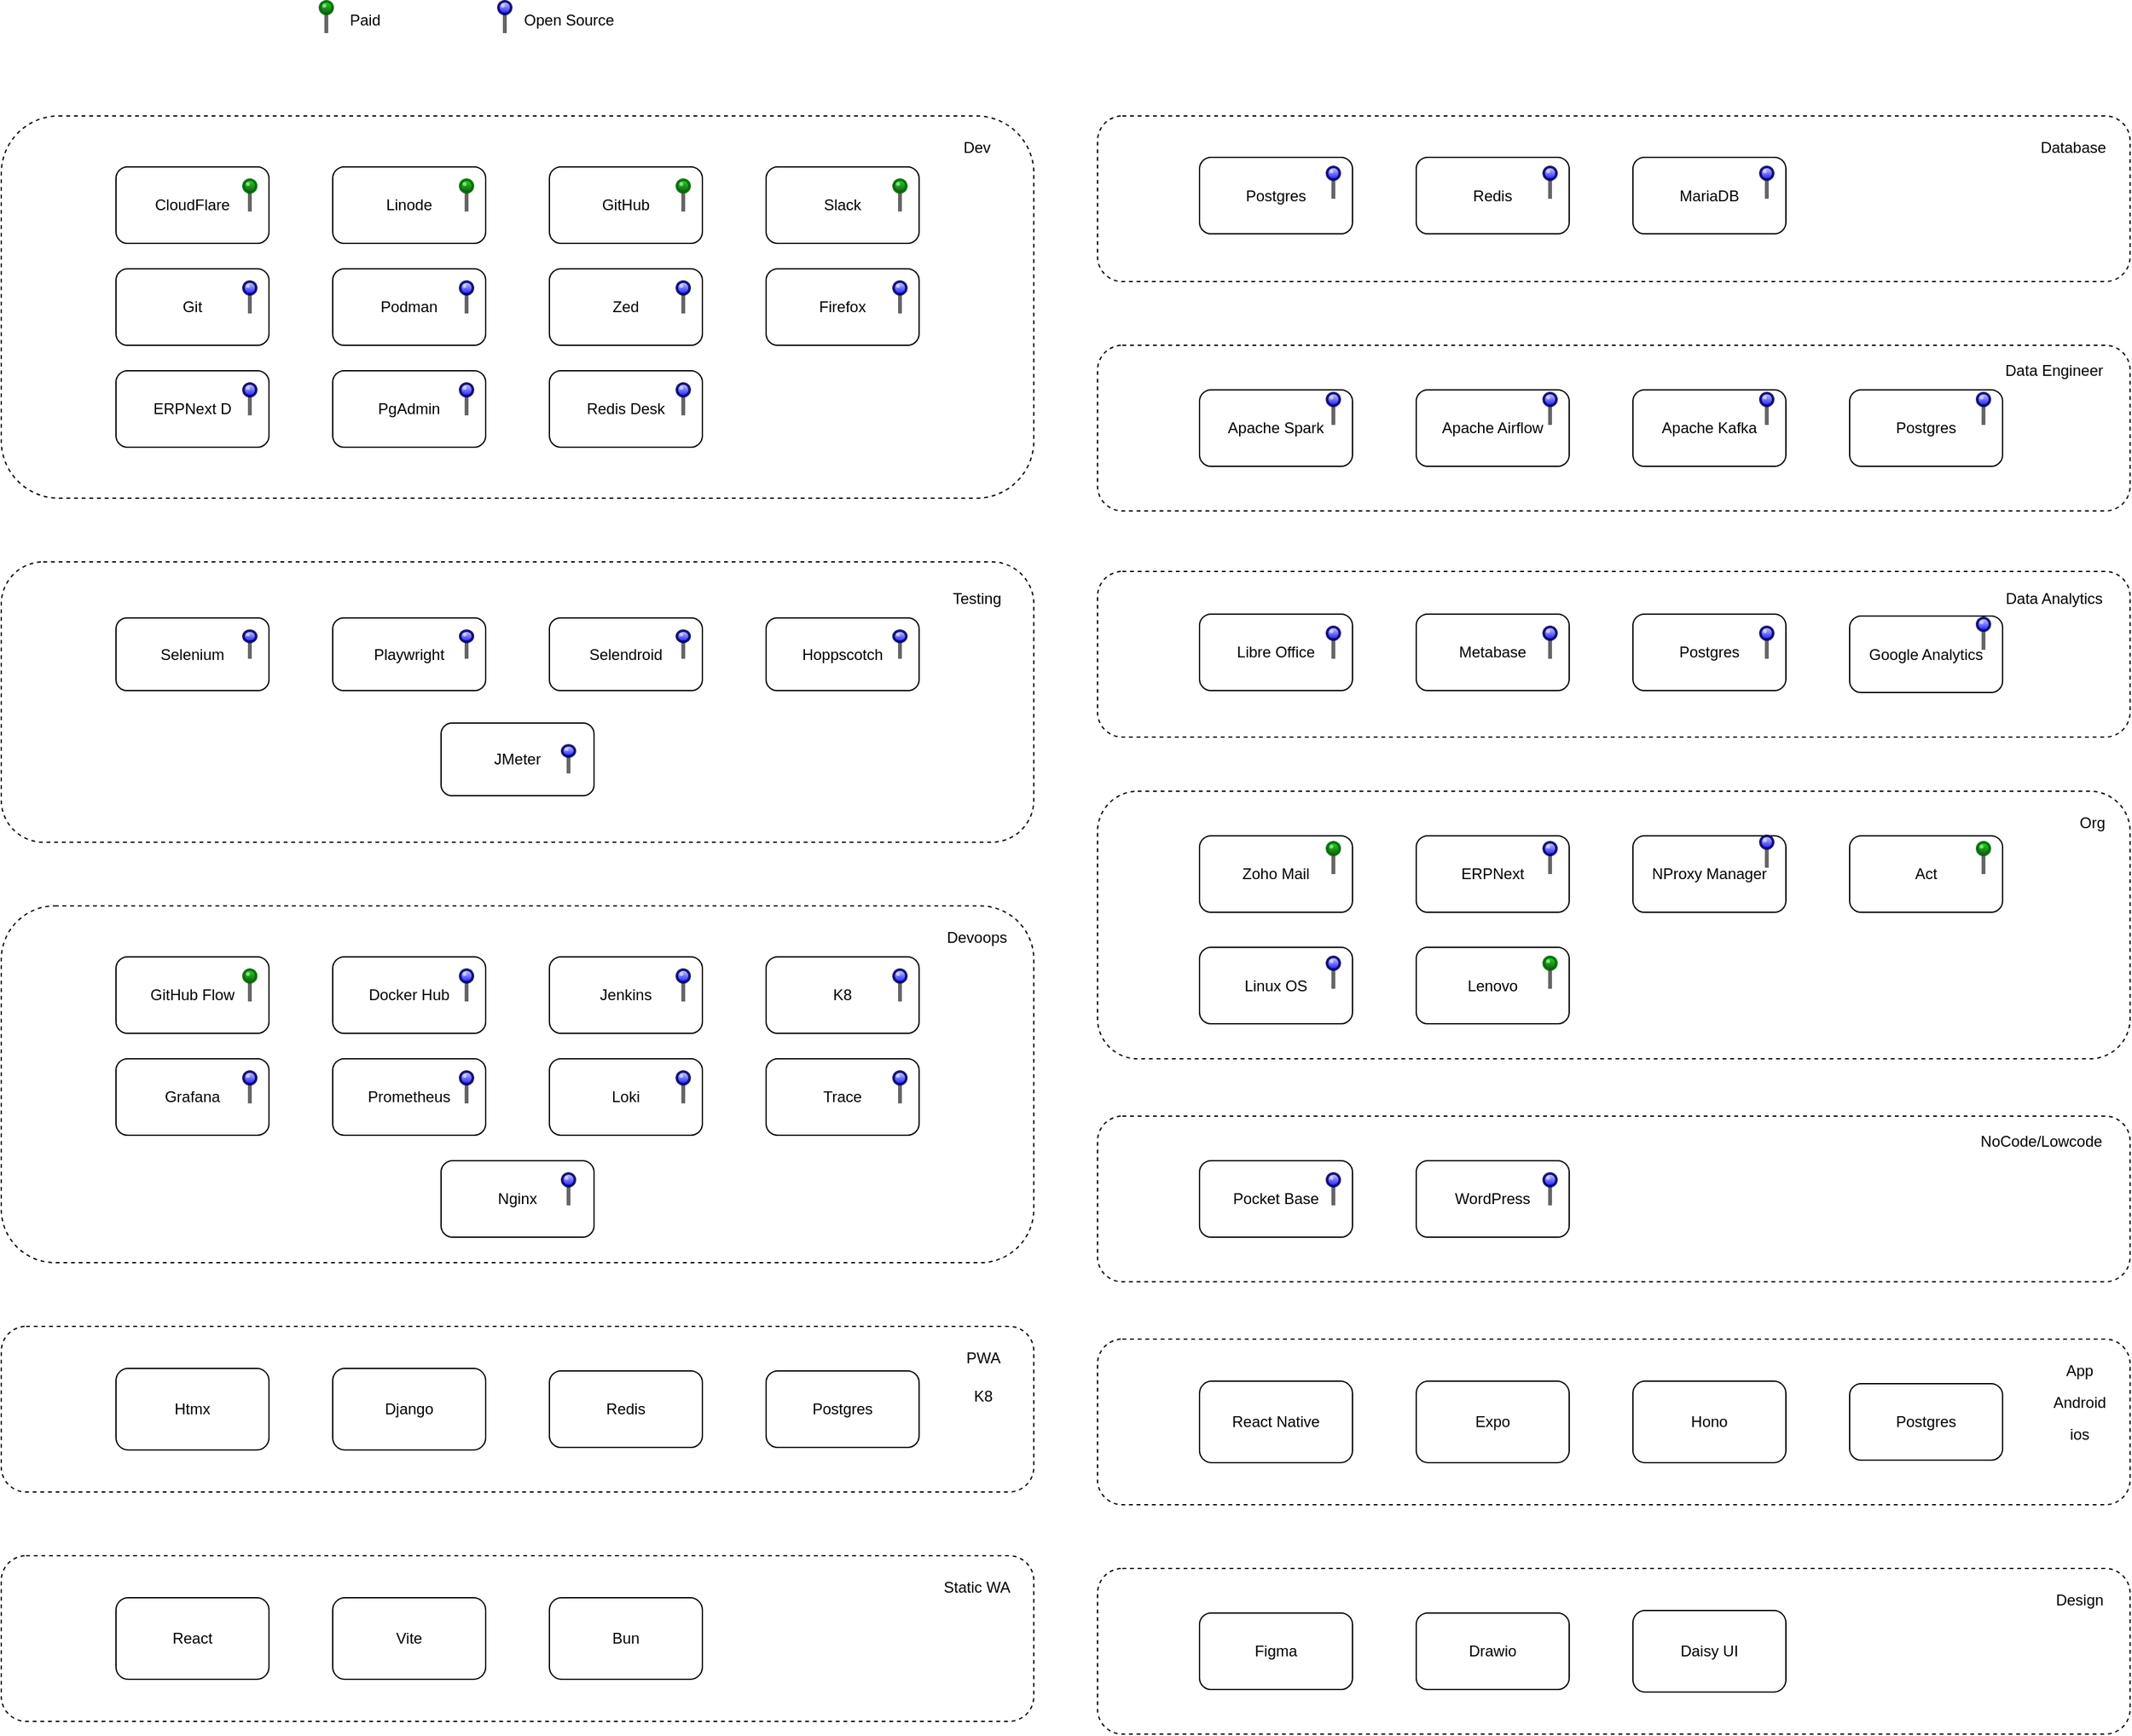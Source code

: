 <mxfile version="24.0.7" type="device">
  <diagram id="xrxOCPpEPxnPmJeXySPr" name="Page-1">
    <mxGraphModel dx="1681" dy="1218" grid="1" gridSize="10" guides="1" tooltips="1" connect="1" arrows="1" fold="1" page="0" pageScale="1" pageWidth="3300" pageHeight="4681" math="0" shadow="0">
      <root>
        <mxCell id="0" />
        <mxCell id="1" parent="0" />
        <mxCell id="DHivFzEzMEhU1bhJere9-14" value="" style="rounded=1;whiteSpace=wrap;html=1;dashed=1" parent="1" vertex="1">
          <mxGeometry x="160" y="-30" width="810" height="300" as="geometry" />
        </mxCell>
        <mxCell id="DHivFzEzMEhU1bhJere9-1" value="CloudFlare" style="rounded=1;whiteSpace=wrap;html=1;" parent="1" vertex="1">
          <mxGeometry x="250" y="10" width="120" height="60" as="geometry" />
        </mxCell>
        <mxCell id="DHivFzEzMEhU1bhJere9-2" value="Linode" style="rounded=1;whiteSpace=wrap;html=1;" parent="1" vertex="1">
          <mxGeometry x="420" y="10" width="120" height="60" as="geometry" />
        </mxCell>
        <mxCell id="DHivFzEzMEhU1bhJere9-3" value="GitHub" style="rounded=1;whiteSpace=wrap;html=1;" parent="1" vertex="1">
          <mxGeometry x="590" y="10" width="120" height="60" as="geometry" />
        </mxCell>
        <mxCell id="DHivFzEzMEhU1bhJere9-4" value="Slack" style="rounded=1;whiteSpace=wrap;html=1;" parent="1" vertex="1">
          <mxGeometry x="760" y="10" width="120" height="60" as="geometry" />
        </mxCell>
        <mxCell id="DHivFzEzMEhU1bhJere9-8" value="" style="verticalLabelPosition=top;shadow=0;dashed=0;align=center;html=1;verticalAlign=bottom;strokeWidth=1;shape=mxgraph.mockup.misc.pin;fillColor2=#00dd00;fillColor3=#004400;strokeColor=#006600;" parent="1" vertex="1">
          <mxGeometry x="350" y="20" width="10" height="25" as="geometry" />
        </mxCell>
        <mxCell id="DHivFzEzMEhU1bhJere9-11" value="" style="verticalLabelPosition=top;shadow=0;dashed=0;align=center;html=1;verticalAlign=bottom;strokeWidth=1;shape=mxgraph.mockup.misc.pin;fillColor2=#00dd00;fillColor3=#004400;strokeColor=#006600;" parent="1" vertex="1">
          <mxGeometry x="520" y="20" width="10" height="25" as="geometry" />
        </mxCell>
        <mxCell id="DHivFzEzMEhU1bhJere9-12" value="" style="verticalLabelPosition=top;shadow=0;dashed=0;align=center;html=1;verticalAlign=bottom;strokeWidth=1;shape=mxgraph.mockup.misc.pin;fillColor2=#00dd00;fillColor3=#004400;strokeColor=#006600;" parent="1" vertex="1">
          <mxGeometry x="690" y="20" width="10" height="25" as="geometry" />
        </mxCell>
        <mxCell id="DHivFzEzMEhU1bhJere9-13" value="" style="verticalLabelPosition=top;shadow=0;dashed=0;align=center;html=1;verticalAlign=bottom;strokeWidth=1;shape=mxgraph.mockup.misc.pin;fillColor2=#00dd00;fillColor3=#004400;strokeColor=#006600;" parent="1" vertex="1">
          <mxGeometry x="860" y="20" width="10" height="25" as="geometry" />
        </mxCell>
        <mxCell id="DHivFzEzMEhU1bhJere9-15" value="Dev" style="text;html=1;align=center;verticalAlign=middle;resizable=0;points=[];autosize=1;strokeColor=none;fillColor=none;" parent="1" vertex="1">
          <mxGeometry x="905" y="-20" width="40" height="30" as="geometry" />
        </mxCell>
        <mxCell id="DHivFzEzMEhU1bhJere9-17" value="" style="rounded=1;whiteSpace=wrap;html=1;dashed=1;fontStyle=1" parent="1" vertex="1">
          <mxGeometry x="160" y="320" width="810" height="220" as="geometry" />
        </mxCell>
        <mxCell id="DHivFzEzMEhU1bhJere9-18" value="Testing" style="text;html=1;align=center;verticalAlign=middle;resizable=0;points=[];autosize=1;strokeColor=none;fillColor=none;" parent="1" vertex="1">
          <mxGeometry x="895" y="334" width="60" height="30" as="geometry" />
        </mxCell>
        <mxCell id="DHivFzEzMEhU1bhJere9-19" value="Selenium" style="rounded=1;whiteSpace=wrap;html=1;" parent="1" vertex="1">
          <mxGeometry x="250" y="364" width="120" height="57" as="geometry" />
        </mxCell>
        <mxCell id="DHivFzEzMEhU1bhJere9-20" value="Playwright" style="rounded=1;whiteSpace=wrap;html=1;" parent="1" vertex="1">
          <mxGeometry x="420" y="364" width="120" height="57" as="geometry" />
        </mxCell>
        <mxCell id="DHivFzEzMEhU1bhJere9-22" value="Selendroid" style="rounded=1;whiteSpace=wrap;html=1;" parent="1" vertex="1">
          <mxGeometry x="590" y="364" width="120" height="57" as="geometry" />
        </mxCell>
        <mxCell id="DHivFzEzMEhU1bhJere9-23" value="Hoppscotch" style="rounded=1;whiteSpace=wrap;html=1;" parent="1" vertex="1">
          <mxGeometry x="760" y="364" width="120" height="57" as="geometry" />
        </mxCell>
        <mxCell id="DHivFzEzMEhU1bhJere9-24" value="JMeter" style="rounded=1;whiteSpace=wrap;html=1;" parent="1" vertex="1">
          <mxGeometry x="505" y="446.5" width="120" height="57" as="geometry" />
        </mxCell>
        <mxCell id="DHivFzEzMEhU1bhJere9-25" value="" style="verticalLabelPosition=top;shadow=0;dashed=0;align=center;html=1;verticalAlign=bottom;strokeWidth=1;shape=mxgraph.mockup.misc.pin;fillColor2=#ccccff;fillColor3=#0000ff;strokeColor=#000066;" parent="1" vertex="1">
          <mxGeometry x="520" y="374" width="10" height="22" as="geometry" />
        </mxCell>
        <mxCell id="DHivFzEzMEhU1bhJere9-26" value="" style="verticalLabelPosition=top;shadow=0;dashed=0;align=center;html=1;verticalAlign=bottom;strokeWidth=1;shape=mxgraph.mockup.misc.pin;fillColor2=#ccccff;fillColor3=#0000ff;strokeColor=#000066;" parent="1" vertex="1">
          <mxGeometry x="690" y="374" width="10" height="22" as="geometry" />
        </mxCell>
        <mxCell id="DHivFzEzMEhU1bhJere9-27" value="" style="verticalLabelPosition=top;shadow=0;dashed=0;align=center;html=1;verticalAlign=bottom;strokeWidth=1;shape=mxgraph.mockup.misc.pin;fillColor2=#ccccff;fillColor3=#0000ff;strokeColor=#000066;" parent="1" vertex="1">
          <mxGeometry x="860" y="374" width="10" height="22" as="geometry" />
        </mxCell>
        <mxCell id="DHivFzEzMEhU1bhJere9-28" value="" style="verticalLabelPosition=top;shadow=0;dashed=0;align=center;html=1;verticalAlign=bottom;strokeWidth=1;shape=mxgraph.mockup.misc.pin;fillColor2=#ccccff;fillColor3=#0000ff;strokeColor=#000066;" parent="1" vertex="1">
          <mxGeometry x="600" y="464" width="10" height="22" as="geometry" />
        </mxCell>
        <mxCell id="DHivFzEzMEhU1bhJere9-9" value="" style="verticalLabelPosition=top;shadow=0;dashed=0;align=center;html=1;verticalAlign=bottom;strokeWidth=1;shape=mxgraph.mockup.misc.pin;fillColor2=#ccccff;fillColor3=#0000ff;strokeColor=#000066;" parent="1" vertex="1">
          <mxGeometry x="350" y="374" width="10" height="22" as="geometry" />
        </mxCell>
        <mxCell id="DHivFzEzMEhU1bhJere9-29" value="Git" style="rounded=1;whiteSpace=wrap;html=1;" parent="1" vertex="1">
          <mxGeometry x="250" y="90" width="120" height="60" as="geometry" />
        </mxCell>
        <mxCell id="DHivFzEzMEhU1bhJere9-30" value="" style="verticalLabelPosition=top;shadow=0;dashed=0;align=center;html=1;verticalAlign=bottom;strokeWidth=1;shape=mxgraph.mockup.misc.pin;fillColor2=#ccccff;fillColor3=#0000ff;strokeColor=#000066;" parent="1" vertex="1">
          <mxGeometry x="350" y="100" width="10" height="25" as="geometry" />
        </mxCell>
        <mxCell id="DHivFzEzMEhU1bhJere9-31" value="Podman" style="rounded=1;whiteSpace=wrap;html=1;" parent="1" vertex="1">
          <mxGeometry x="420" y="90" width="120" height="60" as="geometry" />
        </mxCell>
        <mxCell id="DHivFzEzMEhU1bhJere9-32" value="Zed" style="rounded=1;whiteSpace=wrap;html=1;" parent="1" vertex="1">
          <mxGeometry x="590" y="90" width="120" height="60" as="geometry" />
        </mxCell>
        <mxCell id="DHivFzEzMEhU1bhJere9-35" value="Firefox" style="rounded=1;whiteSpace=wrap;html=1;" parent="1" vertex="1">
          <mxGeometry x="760" y="90" width="120" height="60" as="geometry" />
        </mxCell>
        <mxCell id="DHivFzEzMEhU1bhJere9-36" value="ERPNext D" style="rounded=1;whiteSpace=wrap;html=1;" parent="1" vertex="1">
          <mxGeometry x="250" y="170" width="120" height="60" as="geometry" />
        </mxCell>
        <mxCell id="DHivFzEzMEhU1bhJere9-37" value="PgAdmin" style="rounded=1;whiteSpace=wrap;html=1;" parent="1" vertex="1">
          <mxGeometry x="420" y="170" width="120" height="60" as="geometry" />
        </mxCell>
        <mxCell id="DHivFzEzMEhU1bhJere9-38" value="Redis Desk" style="rounded=1;whiteSpace=wrap;html=1;" parent="1" vertex="1">
          <mxGeometry x="590" y="170" width="120" height="60" as="geometry" />
        </mxCell>
        <mxCell id="DHivFzEzMEhU1bhJere9-42" value="" style="verticalLabelPosition=top;shadow=0;dashed=0;align=center;html=1;verticalAlign=bottom;strokeWidth=1;shape=mxgraph.mockup.misc.pin;fillColor2=#ccccff;fillColor3=#0000ff;strokeColor=#000066;" parent="1" vertex="1">
          <mxGeometry x="690" y="180" width="10" height="25" as="geometry" />
        </mxCell>
        <mxCell id="DHivFzEzMEhU1bhJere9-43" value="" style="verticalLabelPosition=top;shadow=0;dashed=0;align=center;html=1;verticalAlign=bottom;strokeWidth=1;shape=mxgraph.mockup.misc.pin;fillColor2=#ccccff;fillColor3=#0000ff;strokeColor=#000066;" parent="1" vertex="1">
          <mxGeometry x="860" y="100" width="10" height="25" as="geometry" />
        </mxCell>
        <mxCell id="DHivFzEzMEhU1bhJere9-44" value="" style="verticalLabelPosition=top;shadow=0;dashed=0;align=center;html=1;verticalAlign=bottom;strokeWidth=1;shape=mxgraph.mockup.misc.pin;fillColor2=#ccccff;fillColor3=#0000ff;strokeColor=#000066;" parent="1" vertex="1">
          <mxGeometry x="690" y="100" width="10" height="25" as="geometry" />
        </mxCell>
        <mxCell id="DHivFzEzMEhU1bhJere9-45" value="" style="verticalLabelPosition=top;shadow=0;dashed=0;align=center;html=1;verticalAlign=bottom;strokeWidth=1;shape=mxgraph.mockup.misc.pin;fillColor2=#ccccff;fillColor3=#0000ff;strokeColor=#000066;" parent="1" vertex="1">
          <mxGeometry x="520" y="100" width="10" height="25" as="geometry" />
        </mxCell>
        <mxCell id="DHivFzEzMEhU1bhJere9-47" value="" style="verticalLabelPosition=top;shadow=0;dashed=0;align=center;html=1;verticalAlign=bottom;strokeWidth=1;shape=mxgraph.mockup.misc.pin;fillColor2=#ccccff;fillColor3=#0000ff;strokeColor=#000066;" parent="1" vertex="1">
          <mxGeometry x="350" y="180" width="10" height="25" as="geometry" />
        </mxCell>
        <mxCell id="DHivFzEzMEhU1bhJere9-48" value="" style="verticalLabelPosition=top;shadow=0;dashed=0;align=center;html=1;verticalAlign=bottom;strokeWidth=1;shape=mxgraph.mockup.misc.pin;fillColor2=#ccccff;fillColor3=#0000ff;strokeColor=#000066;" parent="1" vertex="1">
          <mxGeometry x="520" y="180" width="10" height="25" as="geometry" />
        </mxCell>
        <mxCell id="DHivFzEzMEhU1bhJere9-49" value="" style="rounded=1;whiteSpace=wrap;html=1;dashed=1" parent="1" vertex="1">
          <mxGeometry x="160" y="590" width="810" height="280" as="geometry" />
        </mxCell>
        <mxCell id="DHivFzEzMEhU1bhJere9-50" value="Devoops" style="text;html=1;align=center;verticalAlign=middle;resizable=0;points=[];autosize=1;strokeColor=none;fillColor=none;" parent="1" vertex="1">
          <mxGeometry x="890" y="600" width="70" height="30" as="geometry" />
        </mxCell>
        <mxCell id="DHivFzEzMEhU1bhJere9-51" value="GitHub Flow" style="rounded=1;whiteSpace=wrap;html=1;" parent="1" vertex="1">
          <mxGeometry x="250" y="630" width="120" height="60" as="geometry" />
        </mxCell>
        <mxCell id="DHivFzEzMEhU1bhJere9-52" value="Docker Hub" style="rounded=1;whiteSpace=wrap;html=1;" parent="1" vertex="1">
          <mxGeometry x="420" y="630" width="120" height="60" as="geometry" />
        </mxCell>
        <mxCell id="DHivFzEzMEhU1bhJere9-53" value="Jenkins" style="rounded=1;whiteSpace=wrap;html=1;" parent="1" vertex="1">
          <mxGeometry x="590" y="630" width="120" height="60" as="geometry" />
        </mxCell>
        <mxCell id="DHivFzEzMEhU1bhJere9-54" value="K8" style="rounded=1;whiteSpace=wrap;html=1;" parent="1" vertex="1">
          <mxGeometry x="760" y="630" width="120" height="60" as="geometry" />
        </mxCell>
        <mxCell id="DHivFzEzMEhU1bhJere9-55" value="" style="verticalLabelPosition=top;shadow=0;dashed=0;align=center;html=1;verticalAlign=bottom;strokeWidth=1;shape=mxgraph.mockup.misc.pin;fillColor2=#ccccff;fillColor3=#0000ff;strokeColor=#000066;" parent="1" vertex="1">
          <mxGeometry x="520" y="640" width="10" height="25" as="geometry" />
        </mxCell>
        <mxCell id="DHivFzEzMEhU1bhJere9-39" value="" style="verticalLabelPosition=top;shadow=0;dashed=0;align=center;html=1;verticalAlign=bottom;strokeWidth=1;shape=mxgraph.mockup.misc.pin;fillColor2=#ccccff;fillColor3=#0000ff;strokeColor=#000066;" parent="1" vertex="1">
          <mxGeometry x="860" y="640" width="10" height="25" as="geometry" />
        </mxCell>
        <mxCell id="DHivFzEzMEhU1bhJere9-41" value="" style="verticalLabelPosition=top;shadow=0;dashed=0;align=center;html=1;verticalAlign=bottom;strokeWidth=1;shape=mxgraph.mockup.misc.pin;fillColor2=#ccccff;fillColor3=#0000ff;strokeColor=#000066;" parent="1" vertex="1">
          <mxGeometry x="690" y="640" width="10" height="25" as="geometry" />
        </mxCell>
        <mxCell id="DHivFzEzMEhU1bhJere9-57" value="" style="verticalLabelPosition=top;shadow=0;dashed=0;align=center;html=1;verticalAlign=bottom;strokeWidth=1;shape=mxgraph.mockup.misc.pin;fillColor2=#00dd00;fillColor3=#004400;strokeColor=#006600;" parent="1" vertex="1">
          <mxGeometry x="410" y="-120" width="10" height="25" as="geometry" />
        </mxCell>
        <mxCell id="DHivFzEzMEhU1bhJere9-63" value="" style="verticalLabelPosition=top;shadow=0;dashed=0;align=center;html=1;verticalAlign=bottom;strokeWidth=1;shape=mxgraph.mockup.misc.pin;fillColor2=#00dd00;fillColor3=#004400;strokeColor=#006600;" parent="1" vertex="1">
          <mxGeometry x="350" y="640" width="10" height="25" as="geometry" />
        </mxCell>
        <mxCell id="DHivFzEzMEhU1bhJere9-65" value="Grafana" style="rounded=1;whiteSpace=wrap;html=1;" parent="1" vertex="1">
          <mxGeometry x="250" y="710" width="120" height="60" as="geometry" />
        </mxCell>
        <mxCell id="DHivFzEzMEhU1bhJere9-66" value="Prometheus" style="rounded=1;whiteSpace=wrap;html=1;" parent="1" vertex="1">
          <mxGeometry x="420" y="710" width="120" height="60" as="geometry" />
        </mxCell>
        <mxCell id="DHivFzEzMEhU1bhJere9-67" value="Loki" style="rounded=1;whiteSpace=wrap;html=1;" parent="1" vertex="1">
          <mxGeometry x="590" y="710" width="120" height="60" as="geometry" />
        </mxCell>
        <mxCell id="DHivFzEzMEhU1bhJere9-68" value="Trace" style="rounded=1;whiteSpace=wrap;html=1;" parent="1" vertex="1">
          <mxGeometry x="760" y="710" width="120" height="60" as="geometry" />
        </mxCell>
        <mxCell id="DHivFzEzMEhU1bhJere9-70" value="" style="verticalLabelPosition=top;shadow=0;dashed=0;align=center;html=1;verticalAlign=bottom;strokeWidth=1;shape=mxgraph.mockup.misc.pin;fillColor2=#ccccff;fillColor3=#0000ff;strokeColor=#000066;" parent="1" vertex="1">
          <mxGeometry x="550" y="-120" width="10" height="25" as="geometry" />
        </mxCell>
        <mxCell id="DHivFzEzMEhU1bhJere9-71" value="" style="verticalLabelPosition=top;shadow=0;dashed=0;align=center;html=1;verticalAlign=bottom;strokeWidth=1;shape=mxgraph.mockup.misc.pin;fillColor2=#ccccff;fillColor3=#0000ff;strokeColor=#000066;" parent="1" vertex="1">
          <mxGeometry x="350" y="720" width="10" height="25" as="geometry" />
        </mxCell>
        <mxCell id="DHivFzEzMEhU1bhJere9-72" value="" style="verticalLabelPosition=top;shadow=0;dashed=0;align=center;html=1;verticalAlign=bottom;strokeWidth=1;shape=mxgraph.mockup.misc.pin;fillColor2=#ccccff;fillColor3=#0000ff;strokeColor=#000066;" parent="1" vertex="1">
          <mxGeometry x="520" y="720" width="10" height="25" as="geometry" />
        </mxCell>
        <mxCell id="DHivFzEzMEhU1bhJere9-73" value="" style="verticalLabelPosition=top;shadow=0;dashed=0;align=center;html=1;verticalAlign=bottom;strokeWidth=1;shape=mxgraph.mockup.misc.pin;fillColor2=#ccccff;fillColor3=#0000ff;strokeColor=#000066;" parent="1" vertex="1">
          <mxGeometry x="690" y="720" width="10" height="25" as="geometry" />
        </mxCell>
        <mxCell id="DHivFzEzMEhU1bhJere9-74" value="" style="verticalLabelPosition=top;shadow=0;dashed=0;align=center;html=1;verticalAlign=bottom;strokeWidth=1;shape=mxgraph.mockup.misc.pin;fillColor2=#ccccff;fillColor3=#0000ff;strokeColor=#000066;" parent="1" vertex="1">
          <mxGeometry x="860" y="720" width="10" height="25" as="geometry" />
        </mxCell>
        <mxCell id="DHivFzEzMEhU1bhJere9-75" value="" style="rounded=1;whiteSpace=wrap;html=1;dashed=1" parent="1" vertex="1">
          <mxGeometry x="1020" y="-30" width="810" height="130" as="geometry" />
        </mxCell>
        <mxCell id="DHivFzEzMEhU1bhJere9-76" value="Postgres" style="rounded=1;whiteSpace=wrap;html=1;" parent="1" vertex="1">
          <mxGeometry x="1100" y="2.5" width="120" height="60" as="geometry" />
        </mxCell>
        <mxCell id="DHivFzEzMEhU1bhJere9-77" value="Redis" style="rounded=1;whiteSpace=wrap;html=1;" parent="1" vertex="1">
          <mxGeometry x="1270" y="2.5" width="120" height="60" as="geometry" />
        </mxCell>
        <mxCell id="DHivFzEzMEhU1bhJere9-78" value="MariaDB" style="rounded=1;whiteSpace=wrap;html=1;" parent="1" vertex="1">
          <mxGeometry x="1440" y="2.5" width="120" height="60" as="geometry" />
        </mxCell>
        <mxCell id="DHivFzEzMEhU1bhJere9-79" value="Database" style="text;html=1;align=center;verticalAlign=middle;resizable=0;points=[];autosize=1;strokeColor=none;fillColor=none;" parent="1" vertex="1">
          <mxGeometry x="1750" y="-20" width="70" height="30" as="geometry" />
        </mxCell>
        <mxCell id="DHivFzEzMEhU1bhJere9-80" value="" style="rounded=1;whiteSpace=wrap;html=1;dashed=1" parent="1" vertex="1">
          <mxGeometry x="1020" y="150" width="810" height="130" as="geometry" />
        </mxCell>
        <mxCell id="DHivFzEzMEhU1bhJere9-81" value="Apache Spark" style="rounded=1;whiteSpace=wrap;html=1;" parent="1" vertex="1">
          <mxGeometry x="1100" y="185" width="120" height="60" as="geometry" />
        </mxCell>
        <mxCell id="DHivFzEzMEhU1bhJere9-83" value="Apache Airflow" style="rounded=1;whiteSpace=wrap;html=1;" parent="1" vertex="1">
          <mxGeometry x="1270" y="185" width="120" height="60" as="geometry" />
        </mxCell>
        <mxCell id="DHivFzEzMEhU1bhJere9-85" value="Apache Kafka" style="rounded=1;whiteSpace=wrap;html=1;" parent="1" vertex="1">
          <mxGeometry x="1440" y="185" width="120" height="60" as="geometry" />
        </mxCell>
        <mxCell id="DHivFzEzMEhU1bhJere9-86" value="Postgres" style="rounded=1;whiteSpace=wrap;html=1;" parent="1" vertex="1">
          <mxGeometry x="1610" y="185" width="120" height="60" as="geometry" />
        </mxCell>
        <mxCell id="DHivFzEzMEhU1bhJere9-89" value="Data Engineer" style="text;html=1;align=center;verticalAlign=middle;resizable=0;points=[];autosize=1;strokeColor=none;fillColor=none;" parent="1" vertex="1">
          <mxGeometry x="1720" y="155" width="100" height="30" as="geometry" />
        </mxCell>
        <mxCell id="DHivFzEzMEhU1bhJere9-90" value="" style="rounded=1;whiteSpace=wrap;html=1;dashed=1" parent="1" vertex="1">
          <mxGeometry x="1020" y="327.5" width="810" height="130" as="geometry" />
        </mxCell>
        <mxCell id="DHivFzEzMEhU1bhJere9-91" value="Libre Office" style="rounded=1;whiteSpace=wrap;html=1;" parent="1" vertex="1">
          <mxGeometry x="1100" y="361" width="120" height="60" as="geometry" />
        </mxCell>
        <mxCell id="DHivFzEzMEhU1bhJere9-92" value="Metabase" style="rounded=1;whiteSpace=wrap;html=1;" parent="1" vertex="1">
          <mxGeometry x="1270" y="361" width="120" height="60" as="geometry" />
        </mxCell>
        <mxCell id="DHivFzEzMEhU1bhJere9-93" value="Postgres" style="rounded=1;whiteSpace=wrap;html=1;" parent="1" vertex="1">
          <mxGeometry x="1440" y="361" width="120" height="60" as="geometry" />
        </mxCell>
        <mxCell id="DHivFzEzMEhU1bhJere9-94" value="Data Analytics" style="text;html=1;align=center;verticalAlign=middle;resizable=0;points=[];autosize=1;strokeColor=none;fillColor=none;" parent="1" vertex="1">
          <mxGeometry x="1720" y="334" width="100" height="30" as="geometry" />
        </mxCell>
        <mxCell id="DHivFzEzMEhU1bhJere9-95" value="" style="verticalLabelPosition=top;shadow=0;dashed=0;align=center;html=1;verticalAlign=bottom;strokeWidth=1;shape=mxgraph.mockup.misc.pin;fillColor2=#ccccff;fillColor3=#0000ff;strokeColor=#000066;" parent="1" vertex="1">
          <mxGeometry x="1710" y="187.5" width="10" height="25" as="geometry" />
        </mxCell>
        <mxCell id="DHivFzEzMEhU1bhJere9-96" value="" style="verticalLabelPosition=top;shadow=0;dashed=0;align=center;html=1;verticalAlign=bottom;strokeWidth=1;shape=mxgraph.mockup.misc.pin;fillColor2=#ccccff;fillColor3=#0000ff;strokeColor=#000066;" parent="1" vertex="1">
          <mxGeometry x="1540" y="187.5" width="10" height="25" as="geometry" />
        </mxCell>
        <mxCell id="DHivFzEzMEhU1bhJere9-97" value="" style="verticalLabelPosition=top;shadow=0;dashed=0;align=center;html=1;verticalAlign=bottom;strokeWidth=1;shape=mxgraph.mockup.misc.pin;fillColor2=#ccccff;fillColor3=#0000ff;strokeColor=#000066;" parent="1" vertex="1">
          <mxGeometry x="1370" y="187.5" width="10" height="25" as="geometry" />
        </mxCell>
        <mxCell id="DHivFzEzMEhU1bhJere9-98" value="" style="verticalLabelPosition=top;shadow=0;dashed=0;align=center;html=1;verticalAlign=bottom;strokeWidth=1;shape=mxgraph.mockup.misc.pin;fillColor2=#ccccff;fillColor3=#0000ff;strokeColor=#000066;" parent="1" vertex="1">
          <mxGeometry x="1200" y="187.5" width="10" height="25" as="geometry" />
        </mxCell>
        <mxCell id="DHivFzEzMEhU1bhJere9-99" value="" style="verticalLabelPosition=top;shadow=0;dashed=0;align=center;html=1;verticalAlign=bottom;strokeWidth=1;shape=mxgraph.mockup.misc.pin;fillColor2=#ccccff;fillColor3=#0000ff;strokeColor=#000066;" parent="1" vertex="1">
          <mxGeometry x="1540" y="10" width="10" height="25" as="geometry" />
        </mxCell>
        <mxCell id="DHivFzEzMEhU1bhJere9-100" value="" style="verticalLabelPosition=top;shadow=0;dashed=0;align=center;html=1;verticalAlign=bottom;strokeWidth=1;shape=mxgraph.mockup.misc.pin;fillColor2=#ccccff;fillColor3=#0000ff;strokeColor=#000066;" parent="1" vertex="1">
          <mxGeometry x="1370" y="10" width="10" height="25" as="geometry" />
        </mxCell>
        <mxCell id="DHivFzEzMEhU1bhJere9-101" value="" style="verticalLabelPosition=top;shadow=0;dashed=0;align=center;html=1;verticalAlign=bottom;strokeWidth=1;shape=mxgraph.mockup.misc.pin;fillColor2=#ccccff;fillColor3=#0000ff;strokeColor=#000066;" parent="1" vertex="1">
          <mxGeometry x="1200" y="10" width="10" height="25" as="geometry" />
        </mxCell>
        <mxCell id="DHivFzEzMEhU1bhJere9-103" value="" style="verticalLabelPosition=top;shadow=0;dashed=0;align=center;html=1;verticalAlign=bottom;strokeWidth=1;shape=mxgraph.mockup.misc.pin;fillColor2=#ccccff;fillColor3=#0000ff;strokeColor=#000066;" parent="1" vertex="1">
          <mxGeometry x="1540" y="371" width="10" height="25" as="geometry" />
        </mxCell>
        <mxCell id="DHivFzEzMEhU1bhJere9-104" value="" style="verticalLabelPosition=top;shadow=0;dashed=0;align=center;html=1;verticalAlign=bottom;strokeWidth=1;shape=mxgraph.mockup.misc.pin;fillColor2=#ccccff;fillColor3=#0000ff;strokeColor=#000066;" parent="1" vertex="1">
          <mxGeometry x="1370" y="371" width="10" height="25" as="geometry" />
        </mxCell>
        <mxCell id="DHivFzEzMEhU1bhJere9-105" value="" style="verticalLabelPosition=top;shadow=0;dashed=0;align=center;html=1;verticalAlign=bottom;strokeWidth=1;shape=mxgraph.mockup.misc.pin;fillColor2=#ccccff;fillColor3=#0000ff;strokeColor=#000066;" parent="1" vertex="1">
          <mxGeometry x="1200" y="371" width="10" height="25" as="geometry" />
        </mxCell>
        <mxCell id="DHivFzEzMEhU1bhJere9-106" value="Google Analytics" style="rounded=1;whiteSpace=wrap;html=1;" parent="1" vertex="1">
          <mxGeometry x="1610" y="362.5" width="120" height="60" as="geometry" />
        </mxCell>
        <mxCell id="DHivFzEzMEhU1bhJere9-102" value="" style="verticalLabelPosition=top;shadow=0;dashed=0;align=center;html=1;verticalAlign=bottom;strokeWidth=1;shape=mxgraph.mockup.misc.pin;fillColor2=#ccccff;fillColor3=#0000ff;strokeColor=#000066;" parent="1" vertex="1">
          <mxGeometry x="1710" y="364" width="10" height="25" as="geometry" />
        </mxCell>
        <mxCell id="DHivFzEzMEhU1bhJere9-107" value="" style="rounded=1;whiteSpace=wrap;html=1;dashed=1" parent="1" vertex="1">
          <mxGeometry x="1020" y="500" width="810" height="210" as="geometry" />
        </mxCell>
        <mxCell id="DHivFzEzMEhU1bhJere9-108" value="Zoho Mail" style="rounded=1;whiteSpace=wrap;html=1;" parent="1" vertex="1">
          <mxGeometry x="1100" y="535" width="120" height="60" as="geometry" />
        </mxCell>
        <mxCell id="DHivFzEzMEhU1bhJere9-109" value="ERPNext" style="rounded=1;whiteSpace=wrap;html=1;" parent="1" vertex="1">
          <mxGeometry x="1270" y="535" width="120" height="60" as="geometry" />
        </mxCell>
        <mxCell id="DHivFzEzMEhU1bhJere9-110" value="Org" style="text;html=1;align=center;verticalAlign=middle;resizable=0;points=[];autosize=1;strokeColor=none;fillColor=none;" parent="1" vertex="1">
          <mxGeometry x="1780" y="510" width="40" height="30" as="geometry" />
        </mxCell>
        <mxCell id="DHivFzEzMEhU1bhJere9-113" value="NProxy Manager" style="rounded=1;whiteSpace=wrap;html=1;" parent="1" vertex="1">
          <mxGeometry x="1440" y="535" width="120" height="60" as="geometry" />
        </mxCell>
        <mxCell id="DHivFzEzMEhU1bhJere9-114" value="Act" style="rounded=1;whiteSpace=wrap;html=1;" parent="1" vertex="1">
          <mxGeometry x="1610" y="535" width="120" height="60" as="geometry" />
        </mxCell>
        <mxCell id="DHivFzEzMEhU1bhJere9-115" value="Linux OS" style="rounded=1;whiteSpace=wrap;html=1;" parent="1" vertex="1">
          <mxGeometry x="1100" y="622.5" width="120" height="60" as="geometry" />
        </mxCell>
        <mxCell id="DHivFzEzMEhU1bhJere9-116" value="Lenovo" style="rounded=1;whiteSpace=wrap;html=1;" parent="1" vertex="1">
          <mxGeometry x="1270" y="622.5" width="120" height="60" as="geometry" />
        </mxCell>
        <mxCell id="DHivFzEzMEhU1bhJere9-117" value="" style="verticalLabelPosition=top;shadow=0;dashed=0;align=center;html=1;verticalAlign=bottom;strokeWidth=1;shape=mxgraph.mockup.misc.pin;fillColor2=#ccccff;fillColor3=#0000ff;strokeColor=#000066;" parent="1" vertex="1">
          <mxGeometry x="1200" y="630" width="10" height="25" as="geometry" />
        </mxCell>
        <mxCell id="DHivFzEzMEhU1bhJere9-118" value="" style="verticalLabelPosition=top;shadow=0;dashed=0;align=center;html=1;verticalAlign=bottom;strokeWidth=1;shape=mxgraph.mockup.misc.pin;fillColor2=#ccccff;fillColor3=#0000ff;strokeColor=#000066;" parent="1" vertex="1">
          <mxGeometry x="1540" y="535" width="10" height="25" as="geometry" />
        </mxCell>
        <mxCell id="DHivFzEzMEhU1bhJere9-119" value="" style="verticalLabelPosition=top;shadow=0;dashed=0;align=center;html=1;verticalAlign=bottom;strokeWidth=1;shape=mxgraph.mockup.misc.pin;fillColor2=#ccccff;fillColor3=#0000ff;strokeColor=#000066;" parent="1" vertex="1">
          <mxGeometry x="1370" y="540" width="10" height="25" as="geometry" />
        </mxCell>
        <mxCell id="DHivFzEzMEhU1bhJere9-121" value="" style="verticalLabelPosition=top;shadow=0;dashed=0;align=center;html=1;verticalAlign=bottom;strokeWidth=1;shape=mxgraph.mockup.misc.pin;fillColor2=#00dd00;fillColor3=#004400;strokeColor=#006600;" parent="1" vertex="1">
          <mxGeometry x="1370" y="630" width="10" height="25" as="geometry" />
        </mxCell>
        <mxCell id="DHivFzEzMEhU1bhJere9-122" value="" style="verticalLabelPosition=top;shadow=0;dashed=0;align=center;html=1;verticalAlign=bottom;strokeWidth=1;shape=mxgraph.mockup.misc.pin;fillColor2=#00dd00;fillColor3=#004400;strokeColor=#006600;" parent="1" vertex="1">
          <mxGeometry x="1710" y="540" width="10" height="25" as="geometry" />
        </mxCell>
        <mxCell id="DHivFzEzMEhU1bhJere9-123" value="" style="verticalLabelPosition=top;shadow=0;dashed=0;align=center;html=1;verticalAlign=bottom;strokeWidth=1;shape=mxgraph.mockup.misc.pin;fillColor2=#00dd00;fillColor3=#004400;strokeColor=#006600;" parent="1" vertex="1">
          <mxGeometry x="1200" y="540" width="10" height="25" as="geometry" />
        </mxCell>
        <mxCell id="DHivFzEzMEhU1bhJere9-124" value="Nginx" style="rounded=1;whiteSpace=wrap;html=1;" parent="1" vertex="1">
          <mxGeometry x="505" y="790" width="120" height="60" as="geometry" />
        </mxCell>
        <mxCell id="DHivFzEzMEhU1bhJere9-125" value="" style="verticalLabelPosition=top;shadow=0;dashed=0;align=center;html=1;verticalAlign=bottom;strokeWidth=1;shape=mxgraph.mockup.misc.pin;fillColor2=#ccccff;fillColor3=#0000ff;strokeColor=#000066;" parent="1" vertex="1">
          <mxGeometry x="600" y="800" width="10" height="25" as="geometry" />
        </mxCell>
        <mxCell id="DHivFzEzMEhU1bhJere9-126" value="" style="rounded=1;whiteSpace=wrap;html=1;dashed=1" parent="1" vertex="1">
          <mxGeometry x="1020" y="755" width="810" height="130" as="geometry" />
        </mxCell>
        <mxCell id="DHivFzEzMEhU1bhJere9-127" value="Pocket Base" style="rounded=1;whiteSpace=wrap;html=1;" parent="1" vertex="1">
          <mxGeometry x="1100" y="790" width="120" height="60" as="geometry" />
        </mxCell>
        <mxCell id="DHivFzEzMEhU1bhJere9-128" value="WordPress" style="rounded=1;whiteSpace=wrap;html=1;" parent="1" vertex="1">
          <mxGeometry x="1270" y="790" width="120" height="60" as="geometry" />
        </mxCell>
        <mxCell id="DHivFzEzMEhU1bhJere9-129" value="NoCode/Lowcode" style="text;html=1;align=center;verticalAlign=middle;resizable=0;points=[];autosize=1;strokeColor=none;fillColor=none;" parent="1" vertex="1">
          <mxGeometry x="1700" y="760" width="120" height="30" as="geometry" />
        </mxCell>
        <mxCell id="DHivFzEzMEhU1bhJere9-144" value="" style="verticalLabelPosition=top;shadow=0;dashed=0;align=center;html=1;verticalAlign=bottom;strokeWidth=1;shape=mxgraph.mockup.misc.pin;fillColor2=#ccccff;fillColor3=#0000ff;strokeColor=#000066;" parent="1" vertex="1">
          <mxGeometry x="1370" y="800" width="10" height="25" as="geometry" />
        </mxCell>
        <mxCell id="DHivFzEzMEhU1bhJere9-145" value="" style="verticalLabelPosition=top;shadow=0;dashed=0;align=center;html=1;verticalAlign=bottom;strokeWidth=1;shape=mxgraph.mockup.misc.pin;fillColor2=#ccccff;fillColor3=#0000ff;strokeColor=#000066;" parent="1" vertex="1">
          <mxGeometry x="1200" y="800" width="10" height="25" as="geometry" />
        </mxCell>
        <mxCell id="DHivFzEzMEhU1bhJere9-146" value="Paid" style="text;html=1;align=center;verticalAlign=middle;resizable=0;points=[];autosize=1;strokeColor=none;fillColor=none;" parent="1" vertex="1">
          <mxGeometry x="420" y="-120" width="50" height="30" as="geometry" />
        </mxCell>
        <mxCell id="DHivFzEzMEhU1bhJere9-147" value="Open Source" style="text;html=1;align=center;verticalAlign=middle;resizable=0;points=[];autosize=1;strokeColor=none;fillColor=none;" parent="1" vertex="1">
          <mxGeometry x="560" y="-120" width="90" height="30" as="geometry" />
        </mxCell>
        <mxCell id="rMolP9gGaTNXrb5rggkp-1" value="" style="rounded=1;whiteSpace=wrap;html=1;dashed=1" vertex="1" parent="1">
          <mxGeometry x="160" y="920" width="810" height="130" as="geometry" />
        </mxCell>
        <mxCell id="DHivFzEzMEhU1bhJere9-136" value="Htmx" style="rounded=1;whiteSpace=wrap;html=1;" parent="1" vertex="1">
          <mxGeometry x="250" y="953" width="120" height="64" as="geometry" />
        </mxCell>
        <mxCell id="DHivFzEzMEhU1bhJere9-139" value="Django" style="rounded=1;whiteSpace=wrap;html=1;" parent="1" vertex="1">
          <mxGeometry x="420" y="953" width="120" height="64" as="geometry" />
        </mxCell>
        <mxCell id="rMolP9gGaTNXrb5rggkp-2" value="Redis" style="rounded=1;whiteSpace=wrap;html=1;" vertex="1" parent="1">
          <mxGeometry x="590" y="955" width="120" height="60" as="geometry" />
        </mxCell>
        <mxCell id="rMolP9gGaTNXrb5rggkp-3" value="Postgres" style="rounded=1;whiteSpace=wrap;html=1;" vertex="1" parent="1">
          <mxGeometry x="760" y="955" width="120" height="60" as="geometry" />
        </mxCell>
        <mxCell id="rMolP9gGaTNXrb5rggkp-4" value="PWA" style="text;html=1;align=center;verticalAlign=middle;resizable=0;points=[];autosize=1;strokeColor=none;fillColor=none;" vertex="1" parent="1">
          <mxGeometry x="905" y="930" width="50" height="30" as="geometry" />
        </mxCell>
        <mxCell id="rMolP9gGaTNXrb5rggkp-5" value="K8" style="text;html=1;align=center;verticalAlign=middle;resizable=0;points=[];autosize=1;strokeColor=none;fillColor=none;" vertex="1" parent="1">
          <mxGeometry x="910" y="960" width="40" height="30" as="geometry" />
        </mxCell>
        <mxCell id="rMolP9gGaTNXrb5rggkp-6" value="" style="rounded=1;whiteSpace=wrap;html=1;dashed=1" vertex="1" parent="1">
          <mxGeometry x="1020" y="930" width="810" height="130" as="geometry" />
        </mxCell>
        <mxCell id="DHivFzEzMEhU1bhJere9-140" value="React Native" style="rounded=1;whiteSpace=wrap;html=1;" parent="1" vertex="1">
          <mxGeometry x="1100" y="963" width="120" height="64" as="geometry" />
        </mxCell>
        <mxCell id="DHivFzEzMEhU1bhJere9-141" value="Expo" style="rounded=1;whiteSpace=wrap;html=1;" parent="1" vertex="1">
          <mxGeometry x="1270" y="963" width="120" height="64" as="geometry" />
        </mxCell>
        <mxCell id="DHivFzEzMEhU1bhJere9-142" value="Hono" style="rounded=1;whiteSpace=wrap;html=1;" parent="1" vertex="1">
          <mxGeometry x="1440" y="963" width="120" height="64" as="geometry" />
        </mxCell>
        <mxCell id="rMolP9gGaTNXrb5rggkp-7" value="Postgres" style="rounded=1;whiteSpace=wrap;html=1;" vertex="1" parent="1">
          <mxGeometry x="1610" y="965" width="120" height="60" as="geometry" />
        </mxCell>
        <mxCell id="rMolP9gGaTNXrb5rggkp-8" value="App" style="text;html=1;align=center;verticalAlign=middle;resizable=0;points=[];autosize=1;strokeColor=none;fillColor=none;" vertex="1" parent="1">
          <mxGeometry x="1770" y="940" width="40" height="30" as="geometry" />
        </mxCell>
        <mxCell id="rMolP9gGaTNXrb5rggkp-9" value="Android" style="text;html=1;align=center;verticalAlign=middle;resizable=0;points=[];autosize=1;strokeColor=none;fillColor=none;" vertex="1" parent="1">
          <mxGeometry x="1760" y="965" width="60" height="30" as="geometry" />
        </mxCell>
        <mxCell id="rMolP9gGaTNXrb5rggkp-10" value="ios" style="text;html=1;align=center;verticalAlign=middle;resizable=0;points=[];autosize=1;strokeColor=none;fillColor=none;" vertex="1" parent="1">
          <mxGeometry x="1770" y="990" width="40" height="30" as="geometry" />
        </mxCell>
        <mxCell id="rMolP9gGaTNXrb5rggkp-11" value="" style="rounded=1;whiteSpace=wrap;html=1;dashed=1" vertex="1" parent="1">
          <mxGeometry x="160" y="1100" width="810" height="130" as="geometry" />
        </mxCell>
        <mxCell id="DHivFzEzMEhU1bhJere9-138" value="React" style="rounded=1;whiteSpace=wrap;html=1;" parent="1" vertex="1">
          <mxGeometry x="250" y="1133" width="120" height="64" as="geometry" />
        </mxCell>
        <mxCell id="DHivFzEzMEhU1bhJere9-148" value="Vite" style="rounded=1;whiteSpace=wrap;html=1;" parent="1" vertex="1">
          <mxGeometry x="420" y="1133" width="120" height="64" as="geometry" />
        </mxCell>
        <mxCell id="DHivFzEzMEhU1bhJere9-143" value="Bun" style="rounded=1;whiteSpace=wrap;html=1;" parent="1" vertex="1">
          <mxGeometry x="590" y="1133" width="120" height="64" as="geometry" />
        </mxCell>
        <mxCell id="rMolP9gGaTNXrb5rggkp-12" value="Static WA" style="text;html=1;align=center;verticalAlign=middle;resizable=0;points=[];autosize=1;strokeColor=none;fillColor=none;" vertex="1" parent="1">
          <mxGeometry x="885" y="1110" width="80" height="30" as="geometry" />
        </mxCell>
        <mxCell id="rMolP9gGaTNXrb5rggkp-13" value="" style="rounded=1;whiteSpace=wrap;html=1;dashed=1" vertex="1" parent="1">
          <mxGeometry x="1020" y="1110" width="810" height="130" as="geometry" />
        </mxCell>
        <mxCell id="rMolP9gGaTNXrb5rggkp-14" value="Figma" style="rounded=1;whiteSpace=wrap;html=1;" vertex="1" parent="1">
          <mxGeometry x="1100" y="1145" width="120" height="60" as="geometry" />
        </mxCell>
        <mxCell id="rMolP9gGaTNXrb5rggkp-15" value="Drawio" style="rounded=1;whiteSpace=wrap;html=1;" vertex="1" parent="1">
          <mxGeometry x="1270" y="1145" width="120" height="60" as="geometry" />
        </mxCell>
        <mxCell id="DHivFzEzMEhU1bhJere9-151" value="Daisy UI" style="rounded=1;whiteSpace=wrap;html=1;" parent="1" vertex="1">
          <mxGeometry x="1440" y="1143" width="120" height="64" as="geometry" />
        </mxCell>
        <mxCell id="rMolP9gGaTNXrb5rggkp-16" value="Design" style="text;html=1;align=center;verticalAlign=middle;resizable=0;points=[];autosize=1;strokeColor=none;fillColor=none;" vertex="1" parent="1">
          <mxGeometry x="1760" y="1120" width="60" height="30" as="geometry" />
        </mxCell>
      </root>
    </mxGraphModel>
  </diagram>
</mxfile>
